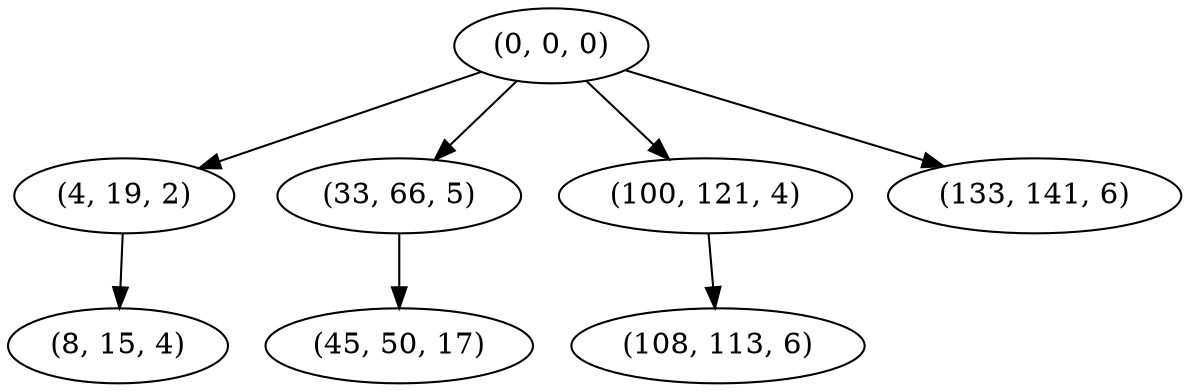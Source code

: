 digraph tree {
    "(0, 0, 0)";
    "(4, 19, 2)";
    "(8, 15, 4)";
    "(33, 66, 5)";
    "(45, 50, 17)";
    "(100, 121, 4)";
    "(108, 113, 6)";
    "(133, 141, 6)";
    "(0, 0, 0)" -> "(4, 19, 2)";
    "(0, 0, 0)" -> "(33, 66, 5)";
    "(0, 0, 0)" -> "(100, 121, 4)";
    "(0, 0, 0)" -> "(133, 141, 6)";
    "(4, 19, 2)" -> "(8, 15, 4)";
    "(33, 66, 5)" -> "(45, 50, 17)";
    "(100, 121, 4)" -> "(108, 113, 6)";
}
